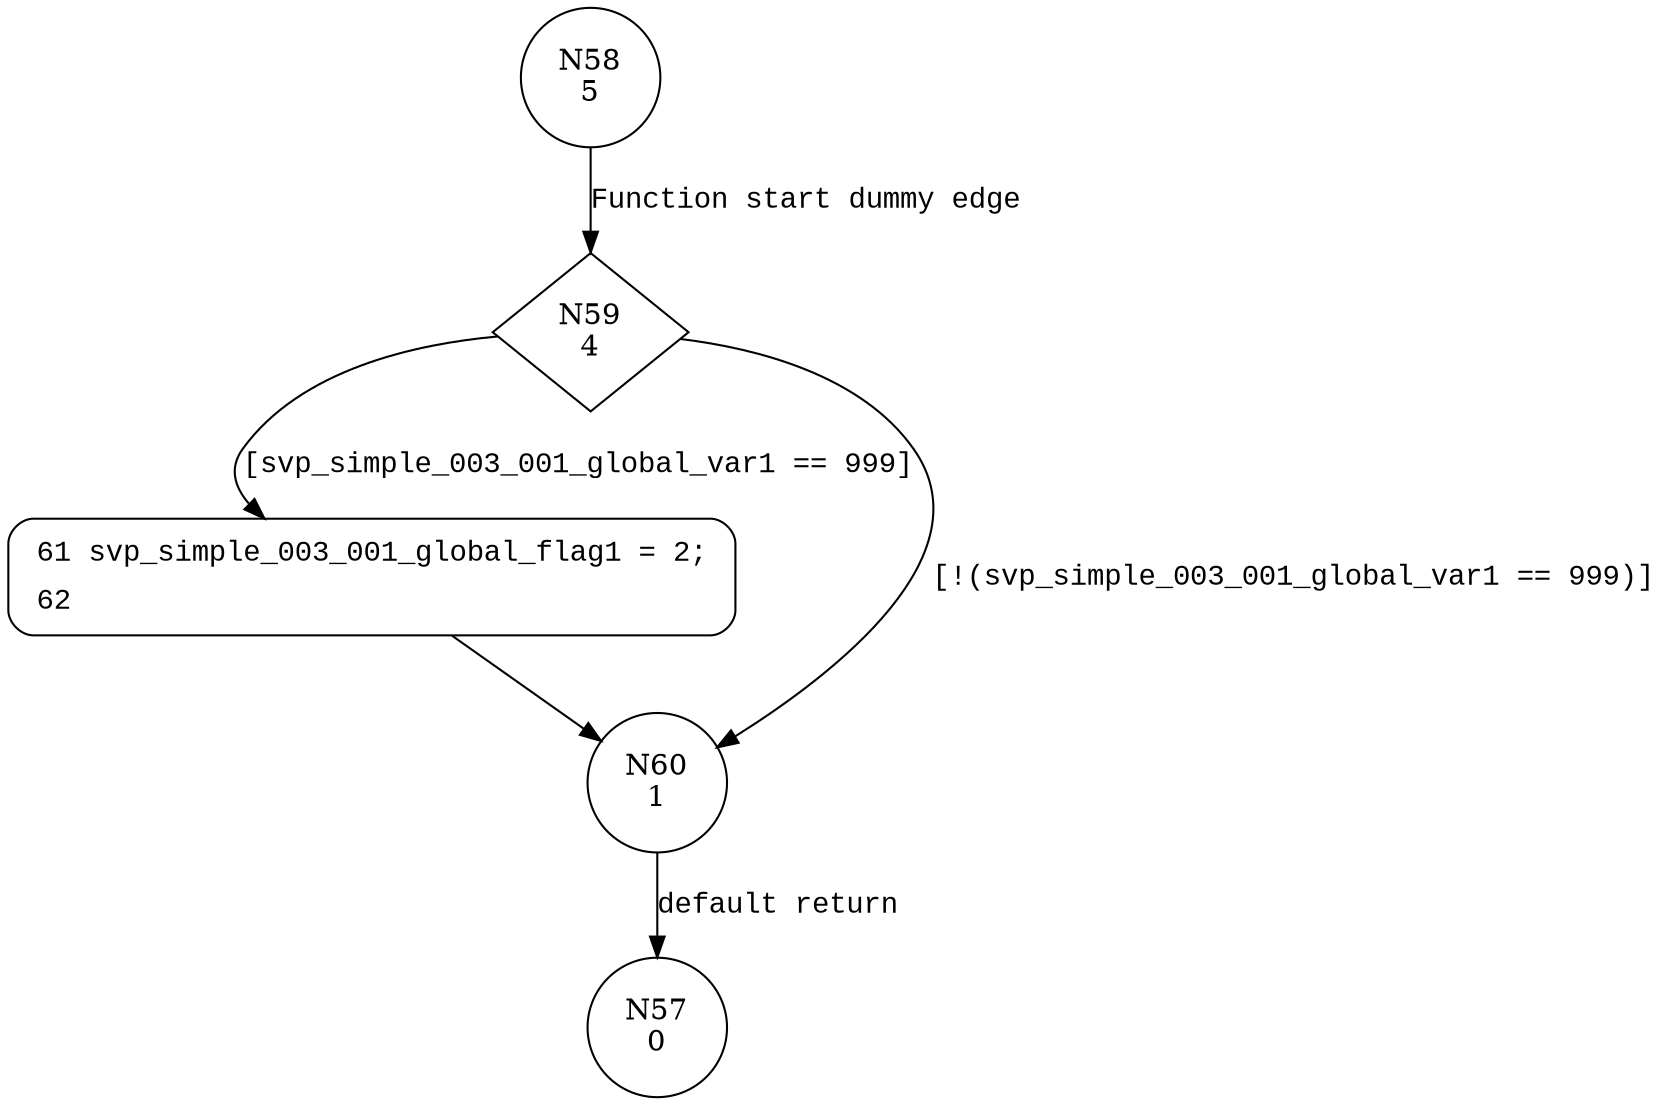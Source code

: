 digraph svp_simple_001_001_isr_3 {
58 [shape="circle" label="N58\n5"]
59 [shape="diamond" label="N59\n4"]
61 [shape="circle" label="N61\n3"]
60 [shape="circle" label="N60\n1"]
57 [shape="circle" label="N57\n0"]
61 [style="filled,bold" penwidth="1" fillcolor="white" fontname="Courier New" shape="Mrecord" label=<<table border="0" cellborder="0" cellpadding="3" bgcolor="white"><tr><td align="right">61</td><td align="left">svp_simple_003_001_global_flag1 = 2;</td></tr><tr><td align="right">62</td><td align="left"></td></tr></table>>]
61 -> 60[label=""]
58 -> 59 [label="Function start dummy edge" fontname="Courier New"]
59 -> 61 [label="[svp_simple_003_001_global_var1 == 999]" fontname="Courier New"]
59 -> 60 [label="[!(svp_simple_003_001_global_var1 == 999)]" fontname="Courier New"]
60 -> 57 [label="default return" fontname="Courier New"]
}